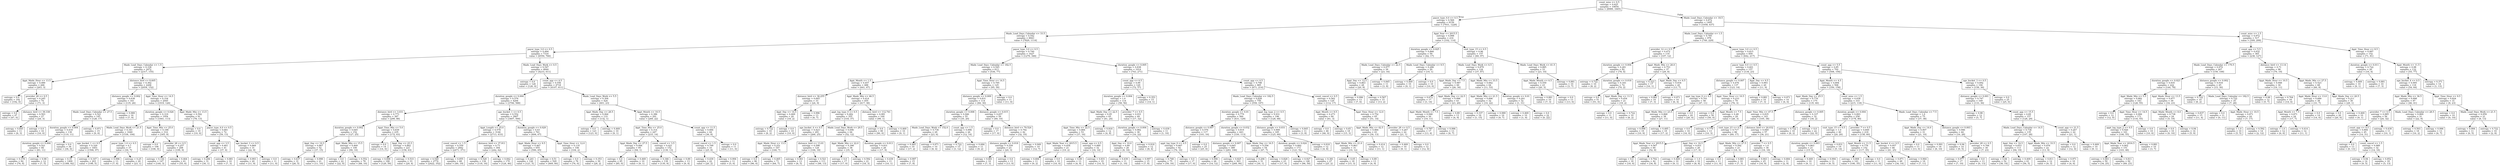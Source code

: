 digraph Tree {
node [shape=box] ;
0 [label="count_miss <= 0.5\nentropy = 0.625\nsamples = 10654\nvalue = [8989, 1665]"] ;
1 [label="payor_type_0.0 <= 0.5\nentropy = 0.569\nsamples = 9159\nvalue = [7931, 1228]"] ;
0 -> 1 [labeldistance=2.5, labelangle=45, headlabel="True"] ;
2 [label="Made_Lead_Days_Calendar <= 33.5\nentropy = 0.542\nsamples = 8943\nvalue = [7829, 1114]"] ;
1 -> 2 ;
3 [label="payor_type_3.0 <= 0.5\nentropy = 0.484\nsamples = 7316\nvalue = [6550, 766]"] ;
2 -> 3 ;
4 [label="Made_Lead_Days_Calendar <= 1.5\nentropy = 0.338\nsamples = 2472\nvalue = [2317, 155]"] ;
3 -> 4 ;
5 [label="Appt_Made_Hour <= 13.5\nentropy = 0.089\nsamples = 266\nvalue = [263, 3]"] ;
4 -> 5 ;
6 [label="entropy = 0.0\nsamples = 192\nvalue = [192, 0]"] ;
5 -> 6 ;
7 [label="provider_28 <= 0.5\nentropy = 0.245\nsamples = 74\nvalue = [71, 3]"] ;
5 -> 7 ;
8 [label="entropy = 0.0\nsamples = 47\nvalue = [47, 0]"] ;
7 -> 8 ;
9 [label="distance_bird <= 39.338\nentropy = 0.503\nsamples = 27\nvalue = [24, 3]"] ;
7 -> 9 ;
10 [label="entropy = 0.845\nsamples = 11\nvalue = [8, 3]"] ;
9 -> 10 ;
11 [label="entropy = 0.0\nsamples = 16\nvalue = [16, 0]"] ;
9 -> 11 ;
12 [label="distance_bird <= 8.605\nentropy = 0.362\nsamples = 2206\nvalue = [2054, 152]"] ;
4 -> 12 ;
13 [label="distance_google <= 0.002\nentropy = 0.638\nsamples = 161\nvalue = [135, 26]"] ;
12 -> 13 ;
14 [label="Made_Lead_Days_Calendar <= 27.5\nentropy = 0.521\nsamples = 145\nvalue = [128, 17]"] ;
13 -> 14 ;
15 [label="duration_google <= 0.004\nentropy = 0.418\nsamples = 130\nvalue = [119, 11]"] ;
14 -> 15 ;
16 [label="duration_google <= 0.004\nentropy = 0.521\nsamples = 94\nvalue = [83, 11]"] ;
15 -> 16 ;
17 [label="entropy = 0.378\nsamples = 82\nvalue = [76, 6]"] ;
16 -> 17 ;
18 [label="entropy = 0.98\nsamples = 12\nvalue = [7, 5]"] ;
16 -> 18 ;
19 [label="entropy = 0.0\nsamples = 36\nvalue = [36, 0]"] ;
15 -> 19 ;
20 [label="entropy = 0.971\nsamples = 15\nvalue = [9, 6]"] ;
14 -> 20 ;
21 [label="entropy = 0.989\nsamples = 16\nvalue = [7, 9]"] ;
13 -> 21 ;
22 [label="Appt_Time_Hour <= 14.5\nentropy = 0.334\nsamples = 2045\nvalue = [1919, 126]"] ;
12 -> 22 ;
23 [label="duration_google <= 0.026\nentropy = 0.319\nsamples = 1954\nvalue = [1841, 113]"] ;
22 -> 23 ;
24 [label="Made_Lead_Days_Work <= 21.5\nentropy = 0.341\nsamples = 1640\nvalue = [1536, 104]"] ;
23 -> 24 ;
25 [label="age_bucket_1 <= 0.5\nentropy = 0.329\nsamples = 1603\nvalue = [1506, 97]"] ;
24 -> 25 ;
26 [label="entropy = 0.35\nsamples = 1400\nvalue = [1308, 92]"] ;
25 -> 26 ;
27 [label="entropy = 0.167\nsamples = 203\nvalue = [198, 5]"] ;
25 -> 27 ;
28 [label="payor_type_1.0 <= 0.5\nentropy = 0.7\nsamples = 37\nvalue = [30, 7]"] ;
24 -> 28 ;
29 [label="entropy = 0.996\nsamples = 13\nvalue = [7, 6]"] ;
28 -> 29 ;
30 [label="entropy = 0.25\nsamples = 24\nvalue = [23, 1]"] ;
28 -> 30 ;
31 [label="Appt_Time_Min <= 25.0\nentropy = 0.188\nsamples = 314\nvalue = [305, 9]"] ;
23 -> 31 ;
32 [label="entropy = 0.0\nsamples = 106\nvalue = [106, 0]"] ;
31 -> 32 ;
33 [label="provider_28 <= 0.5\nentropy = 0.257\nsamples = 208\nvalue = [199, 9]"] ;
31 -> 33 ;
34 [label="entropy = 0.144\nsamples = 147\nvalue = [144, 3]"] ;
33 -> 34 ;
35 [label="entropy = 0.464\nsamples = 61\nvalue = [55, 6]"] ;
33 -> 35 ;
36 [label="Appt_Made_Min <= 13.5\nentropy = 0.592\nsamples = 91\nvalue = [78, 13]"] ;
22 -> 36 ;
37 [label="entropy = 0.0\nsamples = 19\nvalue = [19, 0]"] ;
36 -> 37 ;
38 [label="payor_type_4.0 <= 0.5\nentropy = 0.681\nsamples = 72\nvalue = [59, 13]"] ;
36 -> 38 ;
39 [label="count_app <= 3.5\nentropy = 0.461\nsamples = 41\nvalue = [37, 4]"] ;
38 -> 39 ;
40 [label="entropy = 0.206\nsamples = 31\nvalue = [30, 1]"] ;
39 -> 40 ;
41 [label="entropy = 0.881\nsamples = 10\nvalue = [7, 3]"] ;
39 -> 41 ;
42 [label="age_bucket_3 <= 0.5\nentropy = 0.869\nsamples = 31\nvalue = [22, 9]"] ;
38 -> 42 ;
43 [label="entropy = 0.993\nsamples = 20\nvalue = [11, 9]"] ;
42 -> 43 ;
44 [label="entropy = 0.0\nsamples = 11\nvalue = [11, 0]"] ;
42 -> 44 ;
45 [label="Made_Lead_Days_Work <= 0.5\nentropy = 0.547\nsamples = 4844\nvalue = [4233, 611]"] ;
3 -> 45 ;
46 [label="entropy = 0.0\nsamples = 126\nvalue = [126, 0]"] ;
45 -> 46 ;
47 [label="count_app <= 4.5\nentropy = 0.556\nsamples = 4718\nvalue = [4107, 611]"] ;
45 -> 47 ;
48 [label="duration_google <= 0.004\nentropy = 0.576\nsamples = 4294\nvalue = [3706, 588]"] ;
47 -> 48 ;
49 [label="distance_bird <= 3.031\nentropy = 0.773\nsamples = 387\nvalue = [299, 88]"] ;
48 -> 49 ;
50 [label="duration_google <= 0.002\nentropy = 0.645\nsamples = 152\nvalue = [127, 25]"] ;
49 -> 50 ;
51 [label="Appt_Day <= 19.5\nentropy = 0.867\nsamples = 52\nvalue = [37, 15]"] ;
50 -> 51 ;
52 [label="entropy = 0.637\nsamples = 31\nvalue = [26, 5]"] ;
51 -> 52 ;
53 [label="entropy = 0.998\nsamples = 21\nvalue = [11, 10]"] ;
51 -> 53 ;
54 [label="Appt_Made_Min <= 15.5\nentropy = 0.469\nsamples = 100\nvalue = [90, 10]"] ;
50 -> 54 ;
55 [label="entropy = 0.0\nsamples = 22\nvalue = [22, 0]"] ;
54 -> 55 ;
56 [label="entropy = 0.552\nsamples = 78\nvalue = [68, 10]"] ;
54 -> 56 ;
57 [label="Appt_Time_Min <= 5.0\nentropy = 0.839\nsamples = 235\nvalue = [172, 63]"] ;
49 -> 57 ;
58 [label="entropy = 0.0\nsamples = 14\nvalue = [14, 0]"] ;
57 -> 58 ;
59 [label="Appt_Day <= 25.5\nentropy = 0.862\nsamples = 221\nvalue = [158, 63]"] ;
57 -> 59 ;
60 [label="entropy = 0.898\nsamples = 188\nvalue = [129, 59]"] ;
59 -> 60 ;
61 [label="entropy = 0.533\nsamples = 33\nvalue = [29, 4]"] ;
59 -> 61 ;
62 [label="age_bucket_1 <= 0.5\nentropy = 0.552\nsamples = 3907\nvalue = [3407, 500]"] ;
48 -> 62 ;
63 [label="Appt_Length <= 25.0\nentropy = 0.578\nsamples = 3146\nvalue = [2713, 433]"] ;
62 -> 63 ;
64 [label="count_cancel <= 1.5\nentropy = 0.559\nsamples = 2842\nvalue = [2471, 371]"] ;
63 -> 64 ;
65 [label="entropy = 0.549\nsamples = 2774\nvalue = [2422, 352]"] ;
64 -> 65 ;
66 [label="entropy = 0.855\nsamples = 68\nvalue = [49, 19]"] ;
64 -> 66 ;
67 [label="distance_bird <= 37.911\nentropy = 0.73\nsamples = 304\nvalue = [242, 62]"] ;
63 -> 67 ;
68 [label="entropy = 0.528\nsamples = 134\nvalue = [118, 16]"] ;
67 -> 68 ;
69 [label="entropy = 0.842\nsamples = 170\nvalue = [124, 46]"] ;
67 -> 69 ;
70 [label="duration_google <= 0.029\nentropy = 0.43\nsamples = 761\nvalue = [694, 67]"] ;
62 -> 70 ;
71 [label="Appt_Made_Hour <= 9.5\nentropy = 0.467\nsamples = 655\nvalue = [590, 65]"] ;
70 -> 71 ;
72 [label="entropy = 0.241\nsamples = 126\nvalue = [121, 5]"] ;
71 -> 72 ;
73 [label="entropy = 0.51\nsamples = 529\nvalue = [469, 60]"] ;
71 -> 73 ;
74 [label="Appt_Time_Hour <= 12.0\nentropy = 0.135\nsamples = 106\nvalue = [104, 2]"] ;
70 -> 74 ;
75 [label="entropy = 0.0\nsamples = 76\nvalue = [76, 0]"] ;
74 -> 75 ;
76 [label="entropy = 0.353\nsamples = 30\nvalue = [28, 2]"] ;
74 -> 76 ;
77 [label="Made_Lead_Days_Work <= 5.5\nentropy = 0.304\nsamples = 424\nvalue = [401, 23]"] ;
47 -> 77 ;
78 [label="Appt_Made_Day <= 28.5\nentropy = 0.064\nsamples = 133\nvalue = [132, 1]"] ;
77 -> 78 ;
79 [label="entropy = 0.0\nsamples = 123\nvalue = [123, 0]"] ;
78 -> 79 ;
80 [label="entropy = 0.469\nsamples = 10\nvalue = [9, 1]"] ;
78 -> 80 ;
81 [label="Appt_Month <= 10.5\nentropy = 0.386\nsamples = 291\nvalue = [269, 22]"] ;
77 -> 81 ;
82 [label="Appt_Time_Min <= 25.0\nentropy = 0.314\nsamples = 247\nvalue = [233, 14]"] ;
81 -> 82 ;
83 [label="Appt_Made_Day <= 27.5\nentropy = 0.084\nsamples = 95\nvalue = [94, 1]"] ;
82 -> 83 ;
84 [label="entropy = 0.0\nsamples = 85\nvalue = [85, 0]"] ;
83 -> 84 ;
85 [label="entropy = 0.469\nsamples = 10\nvalue = [9, 1]"] ;
83 -> 85 ;
86 [label="count_cancel <= 3.5\nentropy = 0.421\nsamples = 152\nvalue = [139, 13]"] ;
82 -> 86 ;
87 [label="entropy = 0.346\nsamples = 139\nvalue = [130, 9]"] ;
86 -> 87 ;
88 [label="entropy = 0.89\nsamples = 13\nvalue = [9, 4]"] ;
86 -> 88 ;
89 [label="count_app <= 11.5\nentropy = 0.684\nsamples = 44\nvalue = [36, 8]"] ;
81 -> 89 ;
90 [label="count_cancel <= 1.5\nentropy = 0.799\nsamples = 33\nvalue = [25, 8]"] ;
89 -> 90 ;
91 [label="entropy = 0.439\nsamples = 22\nvalue = [20, 2]"] ;
90 -> 91 ;
92 [label="entropy = 0.994\nsamples = 11\nvalue = [5, 6]"] ;
90 -> 92 ;
93 [label="entropy = 0.0\nsamples = 11\nvalue = [11, 0]"] ;
89 -> 93 ;
94 [label="payor_type_3.0 <= 0.5\nentropy = 0.749\nsamples = 1627\nvalue = [1279, 348]"] ;
2 -> 94 ;
95 [label="Made_Lead_Days_Calendar <= 182.5\nentropy = 0.545\nsamples = 613\nvalue = [536, 77]"] ;
94 -> 95 ;
96 [label="Appt_Month <= 1.5\nentropy = 0.457\nsamples = 488\nvalue = [441, 47]"] ;
95 -> 96 ;
97 [label="distance_bird <= 36.255\nentropy = 0.845\nsamples = 33\nvalue = [24, 9]"] ;
96 -> 97 ;
98 [label="Appt_Day <= 14.5\nentropy = 0.469\nsamples = 20\nvalue = [18, 2]"] ;
97 -> 98 ;
99 [label="entropy = 0.722\nsamples = 10\nvalue = [8, 2]"] ;
98 -> 99 ;
100 [label="entropy = 0.0\nsamples = 10\nvalue = [10, 0]"] ;
98 -> 100 ;
101 [label="entropy = 0.996\nsamples = 13\nvalue = [6, 7]"] ;
97 -> 101 ;
102 [label="Appt_Made_Min <= 46.5\nentropy = 0.414\nsamples = 455\nvalue = [417, 38]"] ;
96 -> 102 ;
103 [label="appt_log_type_0 <= 0.5\nentropy = 0.482\nsamples = 355\nvalue = [318, 37]"] ;
102 -> 103 ;
104 [label="age_bucket_4 <= 0.5\nentropy = 0.423\nsamples = 291\nvalue = [266, 25]"] ;
103 -> 104 ;
105 [label="Appt_Made_Hour <= 13.5\nentropy = 0.251\nsamples = 167\nvalue = [160, 7]"] ;
104 -> 105 ;
106 [label="entropy = 0.0\nsamples = 96\nvalue = [96, 0]"] ;
105 -> 106 ;
107 [label="entropy = 0.465\nsamples = 71\nvalue = [64, 7]"] ;
105 -> 107 ;
108 [label="distance_bird <= 13.01\nentropy = 0.598\nsamples = 124\nvalue = [106, 18]"] ;
104 -> 108 ;
109 [label="entropy = 0.961\nsamples = 13\nvalue = [8, 5]"] ;
108 -> 109 ;
110 [label="entropy = 0.521\nsamples = 111\nvalue = [98, 13]"] ;
108 -> 110 ;
111 [label="Made_Lead_Days_Work <= 29.5\nentropy = 0.696\nsamples = 64\nvalue = [52, 12]"] ;
103 -> 111 ;
112 [label="Appt_Made_Min <= 22.0\nentropy = 0.398\nsamples = 38\nvalue = [35, 3]"] ;
111 -> 112 ;
113 [label="entropy = 0.0\nsamples = 17\nvalue = [17, 0]"] ;
112 -> 113 ;
114 [label="entropy = 0.592\nsamples = 21\nvalue = [18, 3]"] ;
112 -> 114 ;
115 [label="duration_google <= 0.013\nentropy = 0.931\nsamples = 26\nvalue = [17, 9]"] ;
111 -> 115 ;
116 [label="entropy = 0.439\nsamples = 11\nvalue = [10, 1]"] ;
115 -> 116 ;
117 [label="entropy = 0.997\nsamples = 15\nvalue = [7, 8]"] ;
115 -> 117 ;
118 [label="distance_bird <= 112.741\nentropy = 0.081\nsamples = 100\nvalue = [99, 1]"] ;
102 -> 118 ;
119 [label="entropy = 0.0\nsamples = 90\nvalue = [90, 0]"] ;
118 -> 119 ;
120 [label="entropy = 0.469\nsamples = 10\nvalue = [9, 1]"] ;
118 -> 120 ;
121 [label="Appt_Time_Hour <= 14.5\nentropy = 0.795\nsamples = 125\nvalue = [95, 30]"] ;
95 -> 121 ;
122 [label="distance_google <= 0.009\nentropy = 0.831\nsamples = 114\nvalue = [84, 30]"] ;
121 -> 122 ;
123 [label="duration_google <= 0.008\nentropy = 0.946\nsamples = 55\nvalue = [35, 20]"] ;
122 -> 123 ;
124 [label="Made_Lead_Days_Work <= 152.0\nentropy = 0.736\nsamples = 29\nvalue = [23, 6]"] ;
123 -> 124 ;
125 [label="entropy = 0.485\nsamples = 19\nvalue = [17, 2]"] ;
124 -> 125 ;
126 [label="entropy = 0.971\nsamples = 10\nvalue = [6, 4]"] ;
124 -> 126 ;
127 [label="count_app <= 1.5\nentropy = 0.996\nsamples = 26\nvalue = [12, 14]"] ;
123 -> 127 ;
128 [label="entropy = 0.722\nsamples = 15\nvalue = [3, 12]"] ;
127 -> 128 ;
129 [label="entropy = 0.684\nsamples = 11\nvalue = [9, 2]"] ;
127 -> 129 ;
130 [label="distance_google <= 0.015\nentropy = 0.657\nsamples = 59\nvalue = [49, 10]"] ;
122 -> 130 ;
131 [label="entropy = 0.0\nsamples = 17\nvalue = [17, 0]"] ;
130 -> 131 ;
132 [label="distance_bird <= 79.524\nentropy = 0.792\nsamples = 42\nvalue = [32, 10]"] ;
130 -> 132 ;
133 [label="distance_google <= 0.018\nentropy = 0.559\nsamples = 23\nvalue = [20, 3]"] ;
132 -> 133 ;
134 [label="entropy = 0.881\nsamples = 10\nvalue = [7, 3]"] ;
133 -> 134 ;
135 [label="entropy = 0.0\nsamples = 13\nvalue = [13, 0]"] ;
133 -> 135 ;
136 [label="entropy = 0.949\nsamples = 19\nvalue = [12, 7]"] ;
132 -> 136 ;
137 [label="entropy = 0.0\nsamples = 11\nvalue = [11, 0]"] ;
121 -> 137 ;
138 [label="duration_google <= 0.005\nentropy = 0.838\nsamples = 1014\nvalue = [743, 271]"] ;
94 -> 138 ;
139 [label="count_app <= 6.5\nentropy = 0.99\nsamples = 129\nvalue = [72, 57]"] ;
138 -> 139 ;
140 [label="duration_google <= 0.004\nentropy = 1.0\nsamples = 114\nvalue = [58, 56]"] ;
139 -> 140 ;
141 [label="Appt_Made_Day <= 22.5\nentropy = 0.95\nsamples = 65\nvalue = [41, 24]"] ;
140 -> 141 ;
142 [label="Appt_Time_Min <= 22.5\nentropy = 0.884\nsamples = 53\nvalue = [37, 16]"] ;
141 -> 142 ;
143 [label="Appt_Made_Year <= 2015.5\nentropy = 0.454\nsamples = 21\nvalue = [19, 2]"] ;
142 -> 143 ;
144 [label="entropy = 0.684\nsamples = 11\nvalue = [9, 2]"] ;
143 -> 144 ;
145 [label="entropy = 0.0\nsamples = 10\nvalue = [10, 0]"] ;
143 -> 145 ;
146 [label="count_app <= 0.5\nentropy = 0.989\nsamples = 32\nvalue = [18, 14]"] ;
142 -> 146 ;
147 [label="entropy = 0.89\nsamples = 13\nvalue = [4, 9]"] ;
146 -> 147 ;
148 [label="entropy = 0.831\nsamples = 19\nvalue = [14, 5]"] ;
146 -> 148 ;
149 [label="entropy = 0.918\nsamples = 12\nvalue = [4, 8]"] ;
141 -> 149 ;
150 [label="provider_7 <= 0.5\nentropy = 0.931\nsamples = 49\nvalue = [17, 32]"] ;
140 -> 150 ;
151 [label="duration_google <= 0.004\nentropy = 0.982\nsamples = 38\nvalue = [16, 22]"] ;
150 -> 151 ;
152 [label="Appt_Day <= 10.0\nentropy = 0.89\nsamples = 26\nvalue = [8, 18]"] ;
151 -> 152 ;
153 [label="entropy = 0.439\nsamples = 11\nvalue = [1, 10]"] ;
152 -> 153 ;
154 [label="entropy = 0.997\nsamples = 15\nvalue = [7, 8]"] ;
152 -> 154 ;
155 [label="entropy = 0.918\nsamples = 12\nvalue = [8, 4]"] ;
151 -> 155 ;
156 [label="entropy = 0.439\nsamples = 11\nvalue = [1, 10]"] ;
150 -> 156 ;
157 [label="entropy = 0.353\nsamples = 15\nvalue = [14, 1]"] ;
139 -> 157 ;
158 [label="count_app <= 4.5\nentropy = 0.798\nsamples = 885\nvalue = [671, 214]"] ;
138 -> 158 ;
159 [label="Made_Lead_Days_Calendar <= 182.5\nentropy = 0.828\nsamples = 756\nvalue = [559, 197]"] ;
158 -> 159 ;
160 [label="duration_google <= 0.01\nentropy = 0.779\nsamples = 560\nvalue = [431, 129]"] ;
159 -> 160 ;
161 [label="distance_google <= 0.007\nentropy = 0.576\nsamples = 117\nvalue = [101, 16]"] ;
160 -> 161 ;
162 [label="appt_log_type_0 <= 0.5\nentropy = 0.667\nsamples = 92\nvalue = [76, 16]"] ;
161 -> 162 ;
163 [label="entropy = 0.748\nsamples = 75\nvalue = [59, 16]"] ;
162 -> 163 ;
164 [label="entropy = 0.0\nsamples = 17\nvalue = [17, 0]"] ;
162 -> 164 ;
165 [label="entropy = 0.0\nsamples = 25\nvalue = [25, 0]"] ;
161 -> 165 ;
166 [label="duration_google <= 0.032\nentropy = 0.819\nsamples = 443\nvalue = [330, 113]"] ;
160 -> 166 ;
167 [label="distance_google <= 0.007\nentropy = 0.845\nsamples = 389\nvalue = [283, 106]"] ;
166 -> 167 ;
168 [label="entropy = 0.996\nsamples = 26\nvalue = [14, 12]"] ;
167 -> 168 ;
169 [label="entropy = 0.825\nsamples = 363\nvalue = [269, 94]"] ;
167 -> 169 ;
170 [label="Appt_Made_Day <= 16.5\nentropy = 0.556\nsamples = 54\nvalue = [47, 7]"] ;
166 -> 170 ;
171 [label="entropy = 0.206\nsamples = 31\nvalue = [30, 1]"] ;
170 -> 171 ;
172 [label="entropy = 0.828\nsamples = 23\nvalue = [17, 6]"] ;
170 -> 172 ;
173 [label="appt_log_type_2 <= 0.5\nentropy = 0.931\nsamples = 196\nvalue = [128, 68]"] ;
159 -> 173 ;
174 [label="distance_google <= 0.031\nentropy = 0.909\nsamples = 185\nvalue = [125, 60]"] ;
173 -> 174 ;
175 [label="duration_google <= 0.024\nentropy = 0.882\nsamples = 173\nvalue = [121, 52]"] ;
174 -> 175 ;
176 [label="entropy = 0.927\nsamples = 146\nvalue = [96, 50]"] ;
175 -> 176 ;
177 [label="entropy = 0.381\nsamples = 27\nvalue = [25, 2]"] ;
175 -> 177 ;
178 [label="entropy = 0.918\nsamples = 12\nvalue = [4, 8]"] ;
174 -> 178 ;
179 [label="entropy = 0.845\nsamples = 11\nvalue = [3, 8]"] ;
173 -> 179 ;
180 [label="count_cancel <= 0.5\nentropy = 0.562\nsamples = 129\nvalue = [112, 17]"] ;
158 -> 180 ;
181 [label="Appt_Month <= 9.5\nentropy = 0.273\nsamples = 64\nvalue = [61, 3]"] ;
180 -> 181 ;
182 [label="entropy = 0.0\nsamples = 46\nvalue = [46, 0]"] ;
181 -> 182 ;
183 [label="entropy = 0.65\nsamples = 18\nvalue = [15, 3]"] ;
181 -> 183 ;
184 [label="Appt_Time_Hour <= 12.0\nentropy = 0.752\nsamples = 65\nvalue = [51, 14]"] ;
180 -> 184 ;
185 [label="Appt_Made_Min <= 42.5\nentropy = 0.884\nsamples = 43\nvalue = [30, 13]"] ;
184 -> 185 ;
186 [label="Appt_Made_Min <= 21.0\nentropy = 0.963\nsamples = 31\nvalue = [19, 12]"] ;
185 -> 186 ;
187 [label="entropy = 0.65\nsamples = 18\nvalue = [15, 3]"] ;
186 -> 187 ;
188 [label="entropy = 0.89\nsamples = 13\nvalue = [4, 9]"] ;
186 -> 188 ;
189 [label="entropy = 0.414\nsamples = 12\nvalue = [11, 1]"] ;
185 -> 189 ;
190 [label="provider_28 <= 0.5\nentropy = 0.267\nsamples = 22\nvalue = [21, 1]"] ;
184 -> 190 ;
191 [label="entropy = 0.469\nsamples = 10\nvalue = [9, 1]"] ;
190 -> 191 ;
192 [label="entropy = 0.0\nsamples = 12\nvalue = [12, 0]"] ;
190 -> 192 ;
193 [label="Appt_Year <= 2015.5\nentropy = 0.998\nsamples = 216\nvalue = [102, 114]"] ;
1 -> 193 ;
194 [label="duration_google <= 0.025\nentropy = 0.866\nsamples = 59\nvalue = [42, 17]"] ;
193 -> 194 ;
195 [label="Made_Lead_Days_Calendar <= 22.5\nentropy = 0.977\nsamples = 39\nvalue = [23, 16]"] ;
194 -> 195 ;
196 [label="Appt_Day <= 12.5\nentropy = 0.863\nsamples = 28\nvalue = [20, 8]"] ;
195 -> 196 ;
197 [label="entropy = 0.996\nsamples = 13\nvalue = [7, 6]"] ;
196 -> 197 ;
198 [label="entropy = 0.567\nsamples = 15\nvalue = [13, 2]"] ;
196 -> 198 ;
199 [label="entropy = 0.845\nsamples = 11\nvalue = [3, 8]"] ;
195 -> 199 ;
200 [label="Made_Lead_Days_Calendar <= 9.5\nentropy = 0.286\nsamples = 20\nvalue = [19, 1]"] ;
194 -> 200 ;
201 [label="entropy = 0.469\nsamples = 10\nvalue = [9, 1]"] ;
200 -> 201 ;
202 [label="entropy = 0.0\nsamples = 10\nvalue = [10, 0]"] ;
200 -> 202 ;
203 [label="visit_type_15 <= 0.5\nentropy = 0.96\nsamples = 157\nvalue = [60, 97]"] ;
193 -> 203 ;
204 [label="Made_Lead_Days_Work <= 6.5\nentropy = 0.879\nsamples = 124\nvalue = [37, 87]"] ;
203 -> 204 ;
205 [label="Appt_Made_Day <= 7.5\nentropy = 0.987\nsamples = 60\nvalue = [26, 34]"] ;
204 -> 205 ;
206 [label="entropy = 0.672\nsamples = 17\nvalue = [3, 14]"] ;
205 -> 206 ;
207 [label="Appt_Made_Day <= 22.5\nentropy = 0.996\nsamples = 43\nvalue = [23, 20]"] ;
205 -> 207 ;
208 [label="Appt_Made_Month <= 7.5\nentropy = 0.948\nsamples = 30\nvalue = [19, 11]"] ;
207 -> 208 ;
209 [label="entropy = 0.787\nsamples = 17\nvalue = [13, 4]"] ;
208 -> 209 ;
210 [label="entropy = 0.996\nsamples = 13\nvalue = [6, 7]"] ;
208 -> 210 ;
211 [label="entropy = 0.89\nsamples = 13\nvalue = [4, 9]"] ;
207 -> 211 ;
212 [label="Appt_Made_Min <= 33.5\nentropy = 0.662\nsamples = 64\nvalue = [11, 53]"] ;
204 -> 212 ;
213 [label="Appt_Made_Min <= 21.5\nentropy = 0.896\nsamples = 32\nvalue = [10, 22]"] ;
212 -> 213 ;
214 [label="entropy = 0.337\nsamples = 16\nvalue = [1, 15]"] ;
213 -> 214 ;
215 [label="entropy = 0.989\nsamples = 16\nvalue = [9, 7]"] ;
213 -> 215 ;
216 [label="duration_google <= 0.01\nentropy = 0.201\nsamples = 32\nvalue = [1, 31]"] ;
212 -> 216 ;
217 [label="entropy = 0.469\nsamples = 10\nvalue = [1, 9]"] ;
216 -> 217 ;
218 [label="entropy = 0.0\nsamples = 22\nvalue = [0, 22]"] ;
216 -> 218 ;
219 [label="Made_Lead_Days_Work <= 41.5\nentropy = 0.885\nsamples = 33\nvalue = [23, 10]"] ;
203 -> 219 ;
220 [label="Appt_Made_Month <= 6.5\nentropy = 0.559\nsamples = 23\nvalue = [20, 3]"] ;
219 -> 220 ;
221 [label="entropy = 0.881\nsamples = 10\nvalue = [7, 3]"] ;
220 -> 221 ;
222 [label="entropy = 0.0\nsamples = 13\nvalue = [13, 0]"] ;
220 -> 222 ;
223 [label="entropy = 0.881\nsamples = 10\nvalue = [3, 7]"] ;
219 -> 223 ;
224 [label="Made_Lead_Days_Calendar <= 18.5\nentropy = 0.872\nsamples = 1495\nvalue = [1058, 437]"] ;
0 -> 224 [labeldistance=2.5, labelangle=-45, headlabel="False"] ;
225 [label="Made_Lead_Days_Calendar <= 1.5\nentropy = 0.785\nsamples = 978\nvalue = [749, 229]"] ;
224 -> 225 ;
226 [label="provider_12 <= 0.5\nentropy = 0.472\nsamples = 119\nvalue = [107, 12]"] ;
225 -> 226 ;
227 [label="duration_google <= 0.004\nentropy = 0.281\nsamples = 82\nvalue = [78, 4]"] ;
226 -> 227 ;
228 [label="entropy = 0.722\nsamples = 10\nvalue = [8, 2]"] ;
227 -> 228 ;
229 [label="duration_google <= 0.018\nentropy = 0.183\nsamples = 72\nvalue = [70, 2]"] ;
227 -> 229 ;
230 [label="entropy = 0.0\nsamples = 51\nvalue = [51, 0]"] ;
229 -> 230 ;
231 [label="Appt_Made_Day <= 11.5\nentropy = 0.454\nsamples = 21\nvalue = [19, 2]"] ;
229 -> 231 ;
232 [label="entropy = 0.0\nsamples = 11\nvalue = [11, 0]"] ;
231 -> 232 ;
233 [label="entropy = 0.722\nsamples = 10\nvalue = [8, 2]"] ;
231 -> 233 ;
234 [label="Appt_Made_Min <= 26.0\nentropy = 0.753\nsamples = 37\nvalue = [29, 8]"] ;
226 -> 234 ;
235 [label="entropy = 0.323\nsamples = 17\nvalue = [16, 1]"] ;
234 -> 235 ;
236 [label="Appt_Made_Day <= 6.5\nentropy = 0.934\nsamples = 20\nvalue = [13, 7]"] ;
234 -> 236 ;
237 [label="entropy = 0.881\nsamples = 10\nvalue = [7, 3]"] ;
236 -> 237 ;
238 [label="entropy = 0.971\nsamples = 10\nvalue = [6, 4]"] ;
236 -> 238 ;
239 [label="payor_type_3.0 <= 0.5\nentropy = 0.815\nsamples = 859\nvalue = [642, 217]"] ;
225 -> 239 ;
240 [label="payor_type_0.0 <= 0.5\nentropy = 0.601\nsamples = 157\nvalue = [134, 23]"] ;
239 -> 240 ;
241 [label="distance_google <= 0.007\nentropy = 0.476\nsamples = 137\nvalue = [123, 14]"] ;
240 -> 241 ;
242 [label="appt_log_type_0 <= 0.5\nentropy = 0.701\nsamples = 58\nvalue = [47, 11]"] ;
241 -> 242 ;
243 [label="Appt_Made_Min <= 23.5\nentropy = 0.868\nsamples = 38\nvalue = [27, 11]"] ;
242 -> 243 ;
244 [label="entropy = 0.998\nsamples = 19\nvalue = [10, 9]"] ;
243 -> 244 ;
245 [label="entropy = 0.485\nsamples = 19\nvalue = [17, 2]"] ;
243 -> 245 ;
246 [label="entropy = 0.0\nsamples = 20\nvalue = [20, 0]"] ;
242 -> 246 ;
247 [label="Appt_Time_Hour <= 10.5\nentropy = 0.233\nsamples = 79\nvalue = [76, 3]"] ;
241 -> 247 ;
248 [label="entropy = 0.0\nsamples = 50\nvalue = [50, 0]"] ;
247 -> 248 ;
249 [label="Appt_Month <= 7.5\nentropy = 0.48\nsamples = 29\nvalue = [26, 3]"] ;
247 -> 249 ;
250 [label="entropy = 0.0\nsamples = 16\nvalue = [16, 0]"] ;
249 -> 250 ;
251 [label="entropy = 0.779\nsamples = 13\nvalue = [10, 3]"] ;
249 -> 251 ;
252 [label="Appt_Day <= 9.5\nentropy = 0.993\nsamples = 20\nvalue = [11, 9]"] ;
240 -> 252 ;
253 [label="entropy = 0.881\nsamples = 10\nvalue = [7, 3]"] ;
252 -> 253 ;
254 [label="entropy = 0.971\nsamples = 10\nvalue = [4, 6]"] ;
252 -> 254 ;
255 [label="count_app <= 5.5\nentropy = 0.85\nsamples = 702\nvalue = [508, 194]"] ;
239 -> 255 ;
256 [label="Appt_Month <= 4.5\nentropy = 0.894\nsamples = 508\nvalue = [350, 158]"] ;
255 -> 256 ;
257 [label="Appt_Made_Day <= 25.5\nentropy = 0.776\nsamples = 175\nvalue = [135, 40]"] ;
256 -> 257 ;
258 [label="Appt_Time_Min <= 47.5\nentropy = 0.835\nsamples = 143\nvalue = [105, 38]"] ;
257 -> 258 ;
259 [label="visit_type_23 <= 0.5\nentropy = 0.717\nsamples = 86\nvalue = [69, 17]"] ;
258 -> 259 ;
260 [label="Appt_Made_Year <= 2015.5\nentropy = 0.567\nsamples = 60\nvalue = [52, 8]"] ;
259 -> 260 ;
261 [label="entropy = 0.0\nsamples = 18\nvalue = [18, 0]"] ;
260 -> 261 ;
262 [label="entropy = 0.702\nsamples = 42\nvalue = [34, 8]"] ;
260 -> 262 ;
263 [label="Appt_Day <= 16.5\nentropy = 0.931\nsamples = 26\nvalue = [17, 9]"] ;
259 -> 263 ;
264 [label="entropy = 0.469\nsamples = 10\nvalue = [9, 1]"] ;
263 -> 264 ;
265 [label="entropy = 1.0\nsamples = 16\nvalue = [8, 8]"] ;
263 -> 265 ;
266 [label="distance_bird <= 24.032\nentropy = 0.949\nsamples = 57\nvalue = [36, 21]"] ;
258 -> 266 ;
267 [label="Appt_Made_Min <= 27.5\nentropy = 0.592\nsamples = 21\nvalue = [18, 3]"] ;
266 -> 267 ;
268 [label="entropy = 0.0\nsamples = 11\nvalue = [11, 0]"] ;
267 -> 268 ;
269 [label="entropy = 0.881\nsamples = 10\nvalue = [7, 3]"] ;
267 -> 269 ;
270 [label="provider_7 <= 0.5\nentropy = 1.0\nsamples = 36\nvalue = [18, 18]"] ;
266 -> 270 ;
271 [label="entropy = 0.943\nsamples = 25\nvalue = [16, 9]"] ;
270 -> 271 ;
272 [label="entropy = 0.684\nsamples = 11\nvalue = [2, 9]"] ;
270 -> 272 ;
273 [label="distance_google <= 0.005\nentropy = 0.337\nsamples = 32\nvalue = [30, 2]"] ;
257 -> 273 ;
274 [label="entropy = 0.722\nsamples = 10\nvalue = [8, 2]"] ;
273 -> 274 ;
275 [label="entropy = 0.0\nsamples = 22\nvalue = [22, 0]"] ;
273 -> 275 ;
276 [label="count_miss <= 1.5\nentropy = 0.938\nsamples = 333\nvalue = [215, 118]"] ;
256 -> 276 ;
277 [label="duration_google <= 0.004\nentropy = 0.893\nsamples = 258\nvalue = [178, 80]"] ;
276 -> 277 ;
278 [label="visit_type_15 <= 0.5\nentropy = 1.0\nsamples = 40\nvalue = [20, 20]"] ;
277 -> 278 ;
279 [label="duration_google <= 0.003\nentropy = 0.863\nsamples = 21\nvalue = [15, 6]"] ;
278 -> 279 ;
280 [label="entropy = 0.469\nsamples = 10\nvalue = [9, 1]"] ;
279 -> 280 ;
281 [label="entropy = 0.994\nsamples = 11\nvalue = [6, 5]"] ;
279 -> 281 ;
282 [label="entropy = 0.831\nsamples = 19\nvalue = [5, 14]"] ;
278 -> 282 ;
283 [label="provider_7 <= 0.5\nentropy = 0.849\nsamples = 218\nvalue = [158, 60]"] ;
277 -> 283 ;
284 [label="Appt_Month <= 11.5\nentropy = 0.778\nsamples = 152\nvalue = [117, 35]"] ;
283 -> 284 ;
285 [label="entropy = 0.808\nsamples = 141\nvalue = [106, 35]"] ;
284 -> 285 ;
286 [label="entropy = 0.0\nsamples = 11\nvalue = [11, 0]"] ;
284 -> 286 ;
287 [label="age_bucket_4 <= 0.5\nentropy = 0.957\nsamples = 66\nvalue = [41, 25]"] ;
283 -> 287 ;
288 [label="entropy = 0.871\nsamples = 48\nvalue = [34, 14]"] ;
287 -> 288 ;
289 [label="entropy = 0.964\nsamples = 18\nvalue = [7, 11]"] ;
287 -> 289 ;
290 [label="Made_Lead_Days_Calendar <= 7.5\nentropy = 1.0\nsamples = 75\nvalue = [37, 38]"] ;
276 -> 290 ;
291 [label="Appt_Made_Day <= 14.0\nentropy = 0.907\nsamples = 31\nvalue = [21, 10]"] ;
290 -> 291 ;
292 [label="entropy = 0.0\nsamples = 13\nvalue = [13, 0]"] ;
291 -> 292 ;
293 [label="entropy = 0.991\nsamples = 18\nvalue = [8, 10]"] ;
291 -> 293 ;
294 [label="distance_google <= 0.003\nentropy = 0.946\nsamples = 44\nvalue = [16, 28]"] ;
290 -> 294 ;
295 [label="entropy = 0.94\nsamples = 14\nvalue = [9, 5]"] ;
294 -> 295 ;
296 [label="provider_28 <= 0.5\nentropy = 0.784\nsamples = 30\nvalue = [7, 23]"] ;
294 -> 296 ;
297 [label="entropy = 0.977\nsamples = 17\nvalue = [7, 10]"] ;
296 -> 297 ;
298 [label="entropy = 0.0\nsamples = 13\nvalue = [0, 13]"] ;
296 -> 298 ;
299 [label="age_bucket_3 <= 0.5\nentropy = 0.692\nsamples = 194\nvalue = [158, 36]"] ;
255 -> 299 ;
300 [label="distance_google <= 0.001\nentropy = 0.747\nsamples = 169\nvalue = [133, 36]"] ;
299 -> 300 ;
301 [label="entropy = 0.98\nsamples = 12\nvalue = [5, 7]"] ;
300 -> 301 ;
302 [label="count_app <= 15.5\nentropy = 0.69\nsamples = 157\nvalue = [128, 29]"] ;
300 -> 302 ;
303 [label="Made_Lead_Days_Calendar <= 14.5\nentropy = 0.736\nsamples = 135\nvalue = [107, 28]"] ;
302 -> 303 ;
304 [label="Appt_Day <= 16.5\nentropy = 0.653\nsamples = 113\nvalue = [94, 19]"] ;
303 -> 304 ;
305 [label="entropy = 0.84\nsamples = 52\nvalue = [38, 14]"] ;
304 -> 305 ;
306 [label="entropy = 0.409\nsamples = 61\nvalue = [56, 5]"] ;
304 -> 306 ;
307 [label="Appt_Made_Min <= 33.5\nentropy = 0.976\nsamples = 22\nvalue = [13, 9]"] ;
303 -> 307 ;
308 [label="entropy = 0.811\nsamples = 12\nvalue = [9, 3]"] ;
307 -> 308 ;
309 [label="entropy = 0.971\nsamples = 10\nvalue = [4, 6]"] ;
307 -> 309 ;
310 [label="count_app <= 21.5\nentropy = 0.267\nsamples = 22\nvalue = [21, 1]"] ;
302 -> 310 ;
311 [label="entropy = 0.0\nsamples = 12\nvalue = [12, 0]"] ;
310 -> 311 ;
312 [label="entropy = 0.469\nsamples = 10\nvalue = [9, 1]"] ;
310 -> 312 ;
313 [label="entropy = 0.0\nsamples = 25\nvalue = [25, 0]"] ;
299 -> 313 ;
314 [label="count_miss <= 1.5\nentropy = 0.972\nsamples = 517\nvalue = [309, 208]"] ;
224 -> 314 ;
315 [label="count_app <= 5.5\nentropy = 0.932\nsamples = 365\nvalue = [238, 127]"] ;
314 -> 315 ;
316 [label="Made_Lead_Days_Calendar <= 170.5\nentropy = 0.974\nsamples = 267\nvalue = [159, 108]"] ;
315 -> 316 ;
317 [label="duration_google <= 0.023\nentropy = 0.935\nsamples = 222\nvalue = [144, 78]"] ;
316 -> 317 ;
318 [label="Appt_Made_Min <= 5.5\nentropy = 0.882\nsamples = 183\nvalue = [128, 55]"] ;
317 -> 318 ;
319 [label="entropy = 0.0\nsamples = 12\nvalue = [12, 0]"] ;
318 -> 319 ;
320 [label="Appt_Time_Hour <= 14.5\nentropy = 0.906\nsamples = 171\nvalue = [116, 55]"] ;
318 -> 320 ;
321 [label="appt_log_type_2 <= 0.5\nentropy = 0.926\nsamples = 161\nvalue = [106, 55]"] ;
320 -> 321 ;
322 [label="Appt_Made_Year <= 2016.5\nentropy = 0.902\nsamples = 151\nvalue = [103, 48]"] ;
321 -> 322 ;
323 [label="entropy = 0.983\nsamples = 59\nvalue = [34, 25]"] ;
322 -> 323 ;
324 [label="entropy = 0.811\nsamples = 92\nvalue = [69, 23]"] ;
322 -> 324 ;
325 [label="entropy = 0.881\nsamples = 10\nvalue = [3, 7]"] ;
321 -> 325 ;
326 [label="entropy = 0.0\nsamples = 10\nvalue = [10, 0]"] ;
320 -> 326 ;
327 [label="Appt_Made_Hour <= 13.5\nentropy = 0.977\nsamples = 39\nvalue = [16, 23]"] ;
317 -> 327 ;
328 [label="Appt_Made_Month <= 8.0\nentropy = 0.738\nsamples = 24\nvalue = [5, 19]"] ;
327 -> 328 ;
329 [label="entropy = 0.0\nsamples = 10\nvalue = [0, 10]"] ;
328 -> 329 ;
330 [label="entropy = 0.94\nsamples = 14\nvalue = [5, 9]"] ;
328 -> 330 ;
331 [label="entropy = 0.837\nsamples = 15\nvalue = [11, 4]"] ;
327 -> 331 ;
332 [label="distance_google <= 0.002\nentropy = 0.918\nsamples = 45\nvalue = [15, 30]"] ;
316 -> 332 ;
333 [label="entropy = 0.722\nsamples = 10\nvalue = [8, 2]"] ;
332 -> 333 ;
334 [label="Made_Lead_Days_Calendar <= 182.5\nentropy = 0.722\nsamples = 35\nvalue = [7, 28]"] ;
332 -> 334 ;
335 [label="entropy = 0.0\nsamples = 11\nvalue = [0, 11]"] ;
334 -> 335 ;
336 [label="Appt_Made_Hour <= 10.5\nentropy = 0.871\nsamples = 24\nvalue = [7, 17]"] ;
334 -> 336 ;
337 [label="entropy = 1.0\nsamples = 10\nvalue = [5, 5]"] ;
336 -> 337 ;
338 [label="entropy = 0.592\nsamples = 14\nvalue = [2, 12]"] ;
336 -> 338 ;
339 [label="distance_bird <= 13.14\nentropy = 0.71\nsamples = 98\nvalue = [79, 19]"] ;
315 -> 339 ;
340 [label="Appt_Made_Hour <= 10.5\nentropy = 0.948\nsamples = 30\nvalue = [19, 11]"] ;
339 -> 340 ;
341 [label="entropy = 0.98\nsamples = 12\nvalue = [5, 7]"] ;
340 -> 341 ;
342 [label="entropy = 0.764\nsamples = 18\nvalue = [14, 4]"] ;
340 -> 342 ;
343 [label="Appt_Made_Min <= 27.5\nentropy = 0.523\nsamples = 68\nvalue = [60, 8]"] ;
339 -> 343 ;
344 [label="Appt_Made_Hour <= 13.0\nentropy = 0.689\nsamples = 38\nvalue = [31, 7]"] ;
343 -> 344 ;
345 [label="Appt_Month <= 7.5\nentropy = 0.871\nsamples = 24\nvalue = [17, 7]"] ;
344 -> 345 ;
346 [label="entropy = 1.0\nsamples = 12\nvalue = [6, 6]"] ;
345 -> 346 ;
347 [label="entropy = 0.414\nsamples = 12\nvalue = [11, 1]"] ;
345 -> 347 ;
348 [label="entropy = 0.0\nsamples = 14\nvalue = [14, 0]"] ;
344 -> 348 ;
349 [label="Appt_Made_Day <= 20.5\nentropy = 0.211\nsamples = 30\nvalue = [29, 1]"] ;
343 -> 349 ;
350 [label="entropy = 0.0\nsamples = 20\nvalue = [20, 0]"] ;
349 -> 350 ;
351 [label="entropy = 0.469\nsamples = 10\nvalue = [9, 1]"] ;
349 -> 351 ;
352 [label="Appt_Time_Hour <= 8.5\nentropy = 0.997\nsamples = 152\nvalue = [71, 81]"] ;
314 -> 352 ;
353 [label="duration_google <= 0.011\nentropy = 0.722\nsamples = 20\nvalue = [16, 4]"] ;
352 -> 353 ;
354 [label="entropy = 0.469\nsamples = 10\nvalue = [9, 1]"] ;
353 -> 354 ;
355 [label="entropy = 0.881\nsamples = 10\nvalue = [7, 3]"] ;
353 -> 355 ;
356 [label="Appt_Month <= 11.5\nentropy = 0.98\nsamples = 132\nvalue = [55, 77]"] ;
352 -> 356 ;
357 [label="age_bucket_4 <= 0.5\nentropy = 0.995\nsamples = 118\nvalue = [54, 64]"] ;
356 -> 357 ;
358 [label="Appt_Made_Min <= 36.5\nentropy = 0.998\nsamples = 87\nvalue = [46, 41]"] ;
357 -> 358 ;
359 [label="provider_7 <= 0.5\nentropy = 0.985\nsamples = 56\nvalue = [24, 32]"] ;
358 -> 359 ;
360 [label="count_app <= 4.5\nentropy = 0.894\nsamples = 45\nvalue = [14, 31]"] ;
359 -> 360 ;
361 [label="entropy = 0.0\nsamples = 13\nvalue = [0, 13]"] ;
360 -> 361 ;
362 [label="count_cancel <= 1.5\nentropy = 0.989\nsamples = 32\nvalue = [14, 18]"] ;
360 -> 362 ;
363 [label="entropy = 0.94\nsamples = 14\nvalue = [9, 5]"] ;
362 -> 363 ;
364 [label="entropy = 0.852\nsamples = 18\nvalue = [5, 13]"] ;
362 -> 364 ;
365 [label="entropy = 0.439\nsamples = 11\nvalue = [10, 1]"] ;
359 -> 365 ;
366 [label="Made_Lead_Days_Calendar <= 28.5\nentropy = 0.869\nsamples = 31\nvalue = [22, 9]"] ;
358 -> 366 ;
367 [label="entropy = 0.503\nsamples = 18\nvalue = [16, 2]"] ;
366 -> 367 ;
368 [label="entropy = 0.996\nsamples = 13\nvalue = [6, 7]"] ;
366 -> 368 ;
369 [label="Appt_Time_Hour <= 9.5\nentropy = 0.824\nsamples = 31\nvalue = [8, 23]"] ;
357 -> 369 ;
370 [label="entropy = 0.0\nsamples = 10\nvalue = [0, 10]"] ;
369 -> 370 ;
371 [label="Made_Lead_Days_Work <= 21.5\nentropy = 0.959\nsamples = 21\nvalue = [8, 13]"] ;
369 -> 371 ;
372 [label="entropy = 0.994\nsamples = 11\nvalue = [6, 5]"] ;
371 -> 372 ;
373 [label="entropy = 0.722\nsamples = 10\nvalue = [2, 8]"] ;
371 -> 373 ;
374 [label="entropy = 0.371\nsamples = 14\nvalue = [1, 13]"] ;
356 -> 374 ;
}